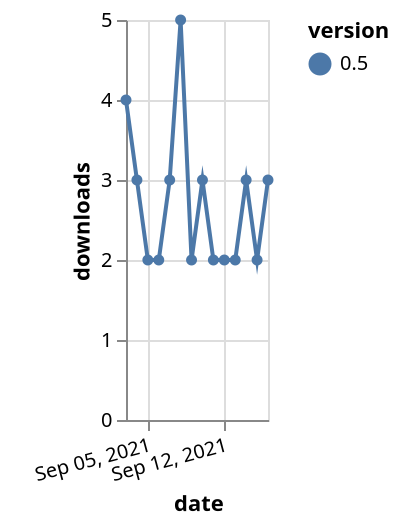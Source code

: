 {"$schema": "https://vega.github.io/schema/vega-lite/v5.json", "description": "A simple bar chart with embedded data.", "data": {"values": [{"date": "2021-09-03", "total": 18070, "delta": 4, "version": "0.5"}, {"date": "2021-09-04", "total": 18073, "delta": 3, "version": "0.5"}, {"date": "2021-09-05", "total": 18075, "delta": 2, "version": "0.5"}, {"date": "2021-09-06", "total": 18077, "delta": 2, "version": "0.5"}, {"date": "2021-09-07", "total": 18080, "delta": 3, "version": "0.5"}, {"date": "2021-09-08", "total": 18085, "delta": 5, "version": "0.5"}, {"date": "2021-09-09", "total": 18087, "delta": 2, "version": "0.5"}, {"date": "2021-09-10", "total": 18090, "delta": 3, "version": "0.5"}, {"date": "2021-09-11", "total": 18092, "delta": 2, "version": "0.5"}, {"date": "2021-09-12", "total": 18094, "delta": 2, "version": "0.5"}, {"date": "2021-09-13", "total": 18096, "delta": 2, "version": "0.5"}, {"date": "2021-09-14", "total": 18099, "delta": 3, "version": "0.5"}, {"date": "2021-09-15", "total": 18101, "delta": 2, "version": "0.5"}, {"date": "2021-09-16", "total": 18104, "delta": 3, "version": "0.5"}]}, "width": "container", "mark": {"type": "line", "point": {"filled": true}}, "encoding": {"x": {"field": "date", "type": "temporal", "timeUnit": "yearmonthdate", "title": "date", "axis": {"labelAngle": -15}}, "y": {"field": "delta", "type": "quantitative", "title": "downloads"}, "color": {"field": "version", "type": "nominal"}, "tooltip": {"field": "delta"}}}
